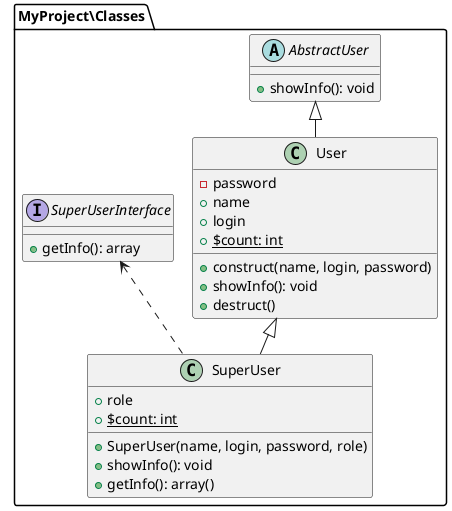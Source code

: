 @startuml
!pragma layout smetana

package "MyProject\\Classes" {
  
  abstract class AbstractUser {
    + showInfo(): void
  }

  interface SuperUserInterface {
    + getInfo(): array
  }

  class User {
    - password
    + name
    + login
    + {static} $count: int
    + construct(name, login, password)
    + showInfo(): void
    + destruct()
  }

  class SuperUser {
    + role
    + {static} $count: int
    + SuperUser(name, login, password, role)
    + showInfo(): void
    + getInfo(): array()
  }

  AbstractUser <|-- User
  User <|-- SuperUser
  SuperUserInterface <.. SuperUser
}
@enduml